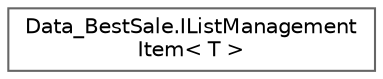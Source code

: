 digraph "Graphical Class Hierarchy"
{
 // LATEX_PDF_SIZE
  bgcolor="transparent";
  edge [fontname=Helvetica,fontsize=10,labelfontname=Helvetica,labelfontsize=10];
  node [fontname=Helvetica,fontsize=10,shape=box,height=0.2,width=0.4];
  rankdir="LR";
  Node0 [id="Node000000",label="Data_BestSale.IListManagement\lItem\< T \>",height=0.2,width=0.4,color="grey40", fillcolor="white", style="filled",URL="$interface_data___best_sale_1_1_i_list_management_item.html",tooltip=" "];
}
